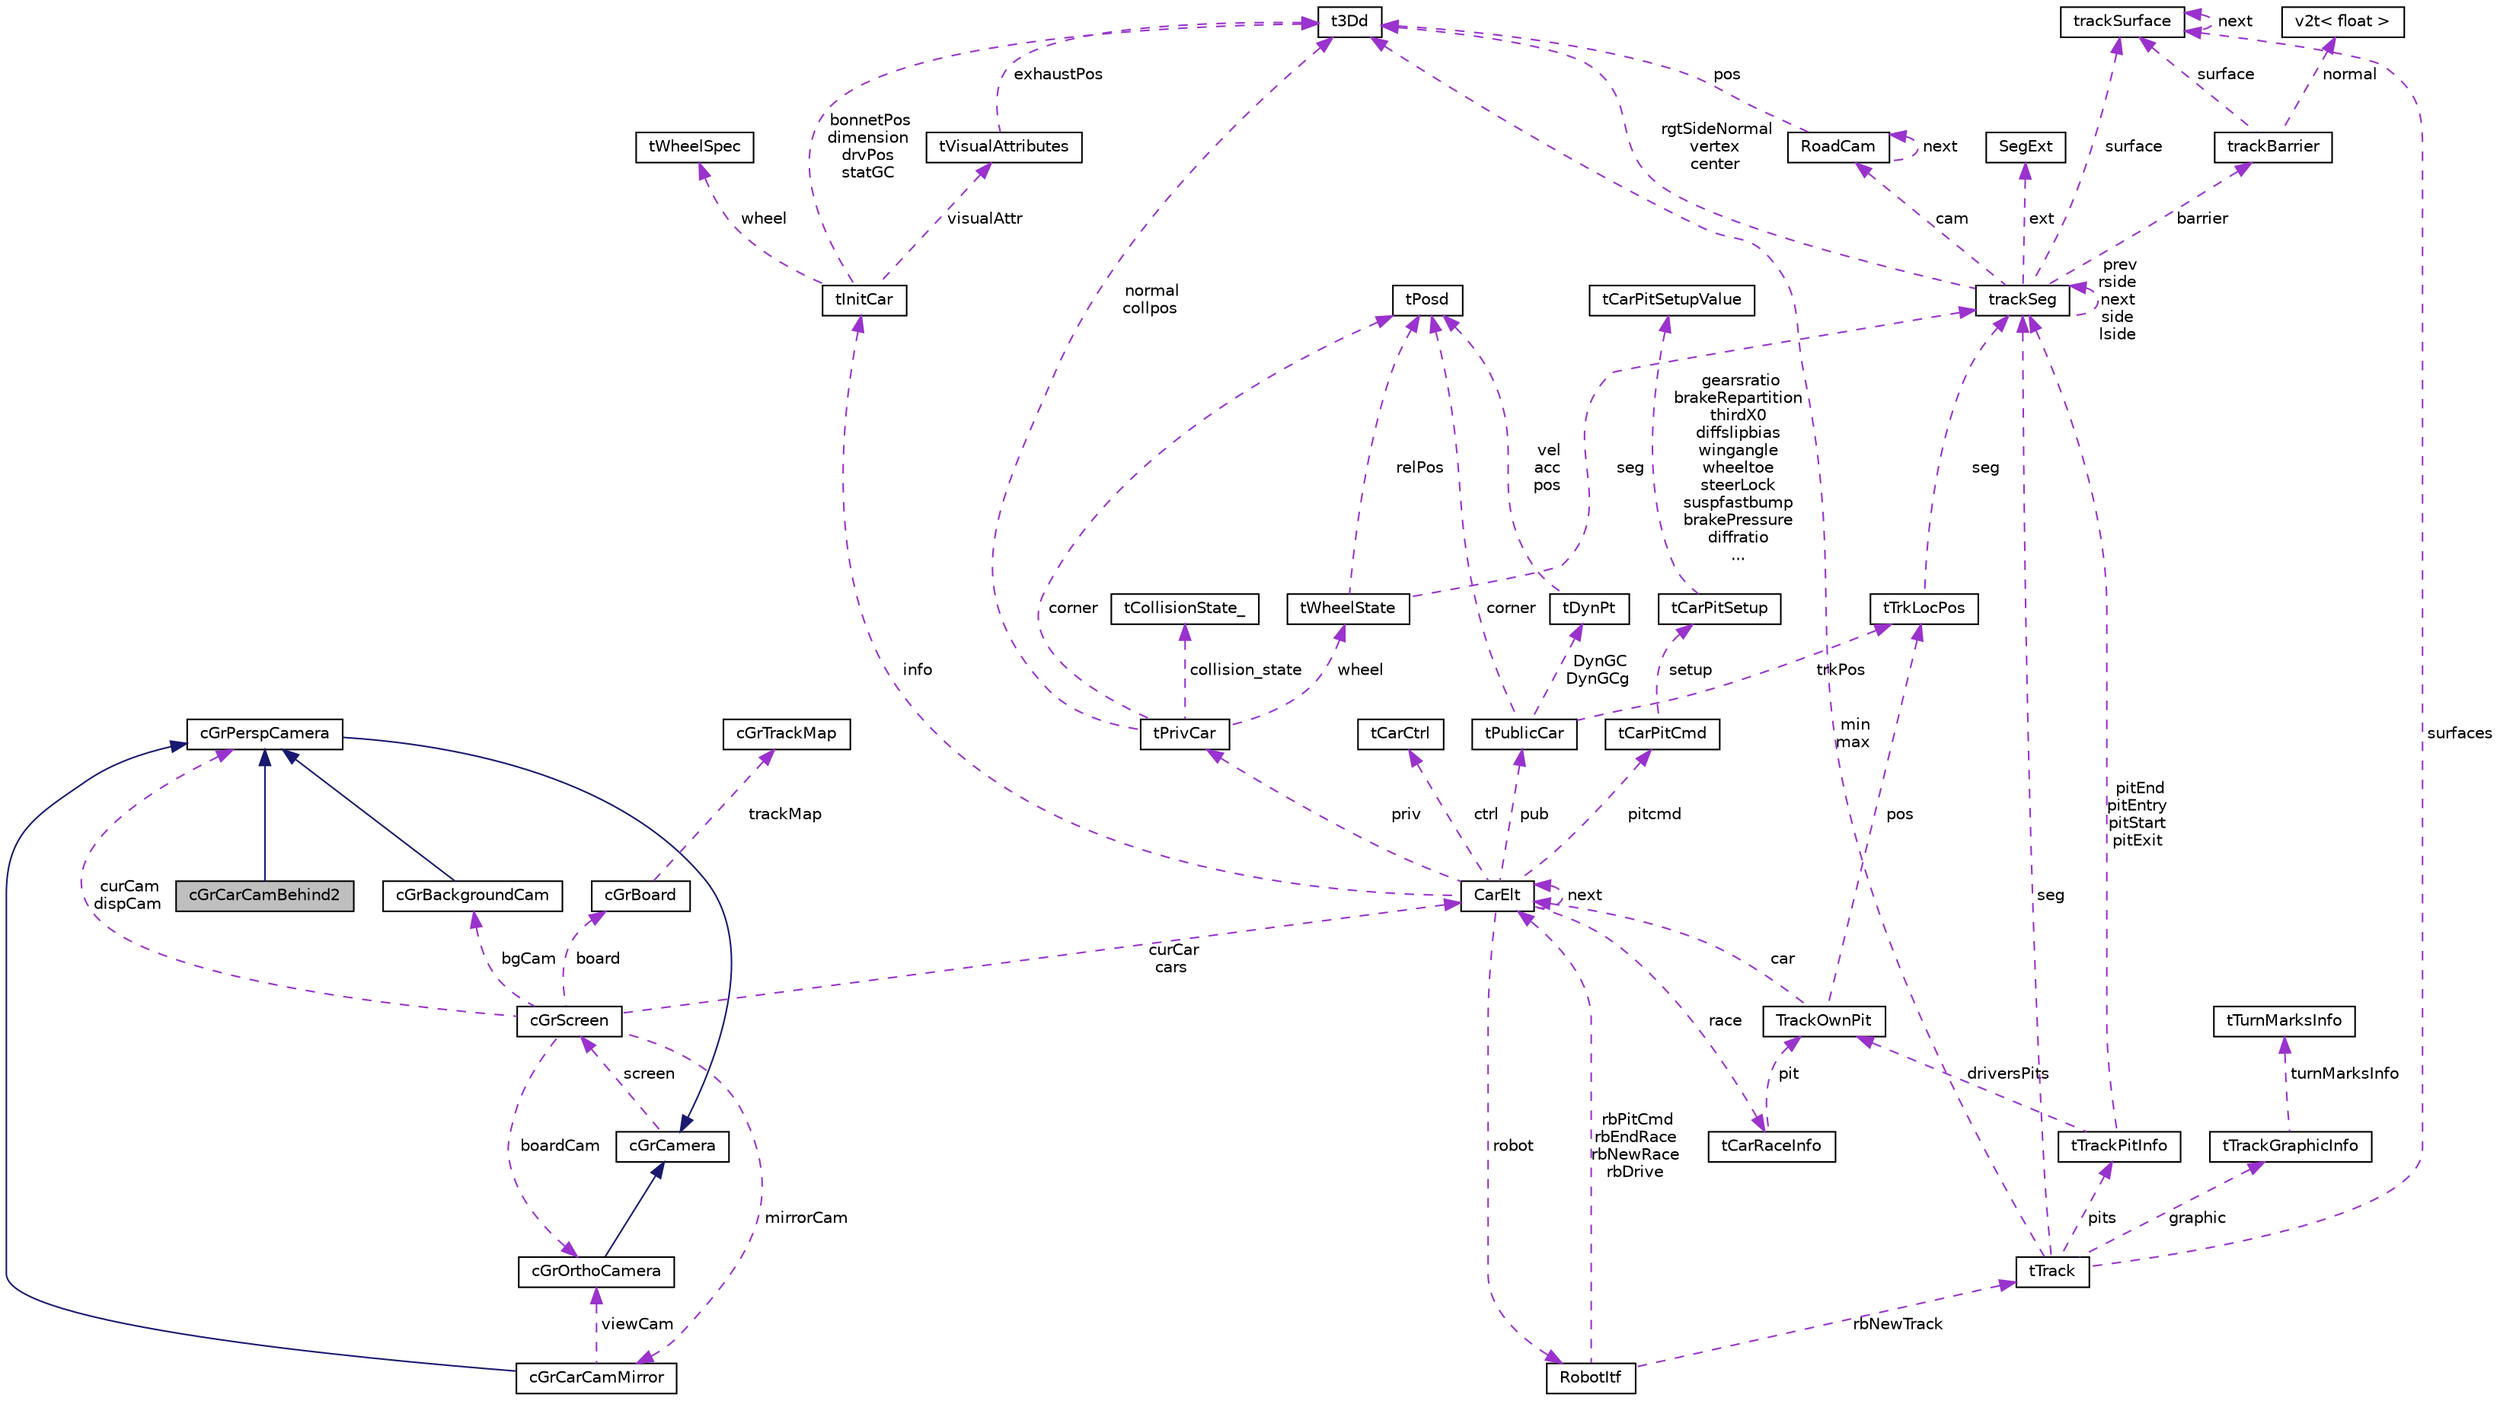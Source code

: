 digraph "cGrCarCamBehind2"
{
  edge [fontname="Helvetica",fontsize="10",labelfontname="Helvetica",labelfontsize="10"];
  node [fontname="Helvetica",fontsize="10",shape=record];
  Node1 [label="cGrCarCamBehind2",height=0.2,width=0.4,color="black", fillcolor="grey75", style="filled", fontcolor="black"];
  Node2 -> Node1 [dir="back",color="midnightblue",fontsize="10",style="solid",fontname="Helvetica"];
  Node2 [label="cGrPerspCamera",height=0.2,width=0.4,color="black", fillcolor="white", style="filled",URL="$classc_gr_persp_camera.html"];
  Node3 -> Node2 [dir="back",color="midnightblue",fontsize="10",style="solid",fontname="Helvetica"];
  Node3 [label="cGrCamera",height=0.2,width=0.4,color="black", fillcolor="white", style="filled",URL="$classc_gr_camera.html"];
  Node4 -> Node3 [dir="back",color="darkorchid3",fontsize="10",style="dashed",label=" screen" ,fontname="Helvetica"];
  Node4 [label="cGrScreen",height=0.2,width=0.4,color="black", fillcolor="white", style="filled",URL="$classc_gr_screen.html"];
  Node5 -> Node4 [dir="back",color="darkorchid3",fontsize="10",style="dashed",label=" boardCam" ,fontname="Helvetica"];
  Node5 [label="cGrOrthoCamera",height=0.2,width=0.4,color="black", fillcolor="white", style="filled",URL="$classc_gr_ortho_camera.html"];
  Node3 -> Node5 [dir="back",color="midnightblue",fontsize="10",style="solid",fontname="Helvetica"];
  Node6 -> Node4 [dir="back",color="darkorchid3",fontsize="10",style="dashed",label=" mirrorCam" ,fontname="Helvetica"];
  Node6 [label="cGrCarCamMirror",height=0.2,width=0.4,color="black", fillcolor="white", style="filled",URL="$classc_gr_car_cam_mirror.html"];
  Node2 -> Node6 [dir="back",color="midnightblue",fontsize="10",style="solid",fontname="Helvetica"];
  Node5 -> Node6 [dir="back",color="darkorchid3",fontsize="10",style="dashed",label=" viewCam" ,fontname="Helvetica"];
  Node7 -> Node4 [dir="back",color="darkorchid3",fontsize="10",style="dashed",label=" curCar\ncars" ,fontname="Helvetica"];
  Node7 [label="CarElt",height=0.2,width=0.4,color="black", fillcolor="white", style="filled",URL="$struct_car_elt.html",tooltip="Car structure (tCarElt). "];
  Node8 -> Node7 [dir="back",color="darkorchid3",fontsize="10",style="dashed",label=" robot" ,fontname="Helvetica"];
  Node8 [label="RobotItf",height=0.2,width=0.4,color="black", fillcolor="white", style="filled",URL="$struct_robot_itf.html",tooltip="Interface Structure for Robots. "];
  Node7 -> Node8 [dir="back",color="darkorchid3",fontsize="10",style="dashed",label=" rbPitCmd\nrbEndRace\nrbNewRace\nrbDrive" ,fontname="Helvetica"];
  Node9 -> Node8 [dir="back",color="darkorchid3",fontsize="10",style="dashed",label=" rbNewTrack" ,fontname="Helvetica"];
  Node9 [label="tTrack",height=0.2,width=0.4,color="black", fillcolor="white", style="filled",URL="$structt_track.html",tooltip="Track structure. "];
  Node10 -> Node9 [dir="back",color="darkorchid3",fontsize="10",style="dashed",label=" min\nmax" ,fontname="Helvetica"];
  Node10 [label="t3Dd",height=0.2,width=0.4,color="black", fillcolor="white", style="filled",URL="$structt3_dd.html",tooltip="3D point. "];
  Node11 -> Node9 [dir="back",color="darkorchid3",fontsize="10",style="dashed",label=" surfaces" ,fontname="Helvetica"];
  Node11 [label="trackSurface",height=0.2,width=0.4,color="black", fillcolor="white", style="filled",URL="$structtrack_surface.html",tooltip="Surface. "];
  Node11 -> Node11 [dir="back",color="darkorchid3",fontsize="10",style="dashed",label=" next" ,fontname="Helvetica"];
  Node12 -> Node9 [dir="back",color="darkorchid3",fontsize="10",style="dashed",label=" pits" ,fontname="Helvetica"];
  Node12 [label="tTrackPitInfo",height=0.2,width=0.4,color="black", fillcolor="white", style="filled",URL="$structt_track_pit_info.html",tooltip="Pits Info Structure. "];
  Node13 -> Node12 [dir="back",color="darkorchid3",fontsize="10",style="dashed",label=" driversPits" ,fontname="Helvetica"];
  Node13 [label="TrackOwnPit",height=0.2,width=0.4,color="black", fillcolor="white", style="filled",URL="$struct_track_own_pit.html",tooltip="Driver&#39;s pit. "];
  Node14 -> Node13 [dir="back",color="darkorchid3",fontsize="10",style="dashed",label=" pos" ,fontname="Helvetica"];
  Node14 [label="tTrkLocPos",height=0.2,width=0.4,color="black", fillcolor="white", style="filled",URL="$structt_trk_loc_pos.html",tooltip="Location on the track in local coordinates. "];
  Node15 -> Node14 [dir="back",color="darkorchid3",fontsize="10",style="dashed",label=" seg" ,fontname="Helvetica"];
  Node15 [label="trackSeg",height=0.2,width=0.4,color="black", fillcolor="white", style="filled",URL="$structtrack_seg.html",tooltip="Track segment (tTrackSeg) The segments can be straights (type TR_STR): (the track goes from the right..."];
  Node10 -> Node15 [dir="back",color="darkorchid3",fontsize="10",style="dashed",label=" rgtSideNormal\nvertex\ncenter" ,fontname="Helvetica"];
  Node16 -> Node15 [dir="back",color="darkorchid3",fontsize="10",style="dashed",label=" barrier" ,fontname="Helvetica"];
  Node16 [label="trackBarrier",height=0.2,width=0.4,color="black", fillcolor="white", style="filled",URL="$structtrack_barrier.html",tooltip="Barrier. "];
  Node11 -> Node16 [dir="back",color="darkorchid3",fontsize="10",style="dashed",label=" surface" ,fontname="Helvetica"];
  Node17 -> Node16 [dir="back",color="darkorchid3",fontsize="10",style="dashed",label=" normal" ,fontname="Helvetica"];
  Node17 [label="v2t\< float \>",height=0.2,width=0.4,color="black", fillcolor="white", style="filled",URL="$classv2t.html"];
  Node11 -> Node15 [dir="back",color="darkorchid3",fontsize="10",style="dashed",label=" surface" ,fontname="Helvetica"];
  Node18 -> Node15 [dir="back",color="darkorchid3",fontsize="10",style="dashed",label=" cam" ,fontname="Helvetica"];
  Node18 [label="RoadCam",height=0.2,width=0.4,color="black", fillcolor="white", style="filled",URL="$struct_road_cam.html",tooltip="road camera "];
  Node10 -> Node18 [dir="back",color="darkorchid3",fontsize="10",style="dashed",label=" pos" ,fontname="Helvetica"];
  Node18 -> Node18 [dir="back",color="darkorchid3",fontsize="10",style="dashed",label=" next" ,fontname="Helvetica"];
  Node19 -> Node15 [dir="back",color="darkorchid3",fontsize="10",style="dashed",label=" ext" ,fontname="Helvetica"];
  Node19 [label="SegExt",height=0.2,width=0.4,color="black", fillcolor="white", style="filled",URL="$struct_seg_ext.html",tooltip="Extended track segment. "];
  Node15 -> Node15 [dir="back",color="darkorchid3",fontsize="10",style="dashed",label=" prev\nrside\nnext\nside\nlside" ,fontname="Helvetica"];
  Node7 -> Node13 [dir="back",color="darkorchid3",fontsize="10",style="dashed",label=" car" ,fontname="Helvetica"];
  Node15 -> Node12 [dir="back",color="darkorchid3",fontsize="10",style="dashed",label=" pitEnd\npitEntry\npitStart\npitExit" ,fontname="Helvetica"];
  Node20 -> Node9 [dir="back",color="darkorchid3",fontsize="10",style="dashed",label=" graphic" ,fontname="Helvetica"];
  Node20 [label="tTrackGraphicInfo",height=0.2,width=0.4,color="black", fillcolor="white", style="filled",URL="$structt_track_graphic_info.html"];
  Node21 -> Node20 [dir="back",color="darkorchid3",fontsize="10",style="dashed",label=" turnMarksInfo" ,fontname="Helvetica"];
  Node21 [label="tTurnMarksInfo",height=0.2,width=0.4,color="black", fillcolor="white", style="filled",URL="$structt_turn_marks_info.html"];
  Node15 -> Node9 [dir="back",color="darkorchid3",fontsize="10",style="dashed",label=" seg" ,fontname="Helvetica"];
  Node22 -> Node7 [dir="back",color="darkorchid3",fontsize="10",style="dashed",label=" pitcmd" ,fontname="Helvetica"];
  Node22 [label="tCarPitCmd",height=0.2,width=0.4,color="black", fillcolor="white", style="filled",URL="$structt_car_pit_cmd.html",tooltip="Command issued by the car during pit stop. "];
  Node23 -> Node22 [dir="back",color="darkorchid3",fontsize="10",style="dashed",label=" setup" ,fontname="Helvetica"];
  Node23 [label="tCarPitSetup",height=0.2,width=0.4,color="black", fillcolor="white", style="filled",URL="$structt_car_pit_setup.html"];
  Node24 -> Node23 [dir="back",color="darkorchid3",fontsize="10",style="dashed",label=" gearsratio\nbrakeRepartition\nthirdX0\ndiffslipbias\nwingangle\nwheeltoe\nsteerLock\nsuspfastbump\nbrakePressure\ndiffratio\n..." ,fontname="Helvetica"];
  Node24 [label="tCarPitSetupValue",height=0.2,width=0.4,color="black", fillcolor="white", style="filled",URL="$structt_car_pit_setup_value.html"];
  Node25 -> Node7 [dir="back",color="darkorchid3",fontsize="10",style="dashed",label=" info" ,fontname="Helvetica"];
  Node25 [label="tInitCar",height=0.2,width=0.4,color="black", fillcolor="white", style="filled",URL="$structt_init_car.html",tooltip="Static Public info. "];
  Node10 -> Node25 [dir="back",color="darkorchid3",fontsize="10",style="dashed",label=" bonnetPos\ndimension\ndrvPos\nstatGC" ,fontname="Helvetica"];
  Node26 -> Node25 [dir="back",color="darkorchid3",fontsize="10",style="dashed",label=" visualAttr" ,fontname="Helvetica"];
  Node26 [label="tVisualAttributes",height=0.2,width=0.4,color="black", fillcolor="white", style="filled",URL="$structt_visual_attributes.html",tooltip="Static visual attributes. "];
  Node10 -> Node26 [dir="back",color="darkorchid3",fontsize="10",style="dashed",label=" exhaustPos" ,fontname="Helvetica"];
  Node27 -> Node25 [dir="back",color="darkorchid3",fontsize="10",style="dashed",label=" wheel" ,fontname="Helvetica"];
  Node27 [label="tWheelSpec",height=0.2,width=0.4,color="black", fillcolor="white", style="filled",URL="$structt_wheel_spec.html",tooltip="Wheels Specifications. "];
  Node28 -> Node7 [dir="back",color="darkorchid3",fontsize="10",style="dashed",label=" priv" ,fontname="Helvetica"];
  Node28 [label="tPrivCar",height=0.2,width=0.4,color="black", fillcolor="white", style="filled",URL="$structt_priv_car.html",tooltip="Data known only by the driver. "];
  Node10 -> Node28 [dir="back",color="darkorchid3",fontsize="10",style="dashed",label=" normal\ncollpos" ,fontname="Helvetica"];
  Node29 -> Node28 [dir="back",color="darkorchid3",fontsize="10",style="dashed",label=" collision_state" ,fontname="Helvetica"];
  Node29 [label="tCollisionState_",height=0.2,width=0.4,color="black", fillcolor="white", style="filled",URL="$structt_collision_state__.html"];
  Node30 -> Node28 [dir="back",color="darkorchid3",fontsize="10",style="dashed",label=" wheel" ,fontname="Helvetica"];
  Node30 [label="tWheelState",height=0.2,width=0.4,color="black", fillcolor="white", style="filled",URL="$structt_wheel_state.html",tooltip="Dynamic wheel information. "];
  Node31 -> Node30 [dir="back",color="darkorchid3",fontsize="10",style="dashed",label=" relPos" ,fontname="Helvetica"];
  Node31 [label="tPosd",height=0.2,width=0.4,color="black", fillcolor="white", style="filled",URL="$structt_posd.html",tooltip="6 DOF position. "];
  Node15 -> Node30 [dir="back",color="darkorchid3",fontsize="10",style="dashed",label=" seg" ,fontname="Helvetica"];
  Node31 -> Node28 [dir="back",color="darkorchid3",fontsize="10",style="dashed",label=" corner" ,fontname="Helvetica"];
  Node32 -> Node7 [dir="back",color="darkorchid3",fontsize="10",style="dashed",label=" ctrl" ,fontname="Helvetica"];
  Node32 [label="tCarCtrl",height=0.2,width=0.4,color="black", fillcolor="white", style="filled",URL="$structt_car_ctrl.html",tooltip="Info returned by driver during the race. "];
  Node33 -> Node7 [dir="back",color="darkorchid3",fontsize="10",style="dashed",label=" race" ,fontname="Helvetica"];
  Node33 [label="tCarRaceInfo",height=0.2,width=0.4,color="black", fillcolor="white", style="filled",URL="$structt_car_race_info.html",tooltip="Race Administrative info. "];
  Node13 -> Node33 [dir="back",color="darkorchid3",fontsize="10",style="dashed",label=" pit" ,fontname="Helvetica"];
  Node7 -> Node7 [dir="back",color="darkorchid3",fontsize="10",style="dashed",label=" next" ,fontname="Helvetica"];
  Node34 -> Node7 [dir="back",color="darkorchid3",fontsize="10",style="dashed",label=" pub" ,fontname="Helvetica"];
  Node34 [label="tPublicCar",height=0.2,width=0.4,color="black", fillcolor="white", style="filled",URL="$structt_public_car.html",tooltip="Public info on the cars. "];
  Node14 -> Node34 [dir="back",color="darkorchid3",fontsize="10",style="dashed",label=" trkPos" ,fontname="Helvetica"];
  Node35 -> Node34 [dir="back",color="darkorchid3",fontsize="10",style="dashed",label=" DynGC\nDynGCg" ,fontname="Helvetica"];
  Node35 [label="tDynPt",height=0.2,width=0.4,color="black", fillcolor="white", style="filled",URL="$structt_dyn_pt.html",tooltip="Dynamic point structure. "];
  Node31 -> Node35 [dir="back",color="darkorchid3",fontsize="10",style="dashed",label=" vel\nacc\npos" ,fontname="Helvetica"];
  Node31 -> Node34 [dir="back",color="darkorchid3",fontsize="10",style="dashed",label=" corner" ,fontname="Helvetica"];
  Node36 -> Node4 [dir="back",color="darkorchid3",fontsize="10",style="dashed",label=" bgCam" ,fontname="Helvetica"];
  Node36 [label="cGrBackgroundCam",height=0.2,width=0.4,color="black", fillcolor="white", style="filled",URL="$classc_gr_background_cam.html"];
  Node2 -> Node36 [dir="back",color="midnightblue",fontsize="10",style="solid",fontname="Helvetica"];
  Node37 -> Node4 [dir="back",color="darkorchid3",fontsize="10",style="dashed",label=" board" ,fontname="Helvetica"];
  Node37 [label="cGrBoard",height=0.2,width=0.4,color="black", fillcolor="white", style="filled",URL="$classc_gr_board.html"];
  Node38 -> Node37 [dir="back",color="darkorchid3",fontsize="10",style="dashed",label=" trackMap" ,fontname="Helvetica"];
  Node38 [label="cGrTrackMap",height=0.2,width=0.4,color="black", fillcolor="white", style="filled",URL="$classc_gr_track_map.html"];
  Node2 -> Node4 [dir="back",color="darkorchid3",fontsize="10",style="dashed",label=" curCam\ndispCam" ,fontname="Helvetica"];
}
